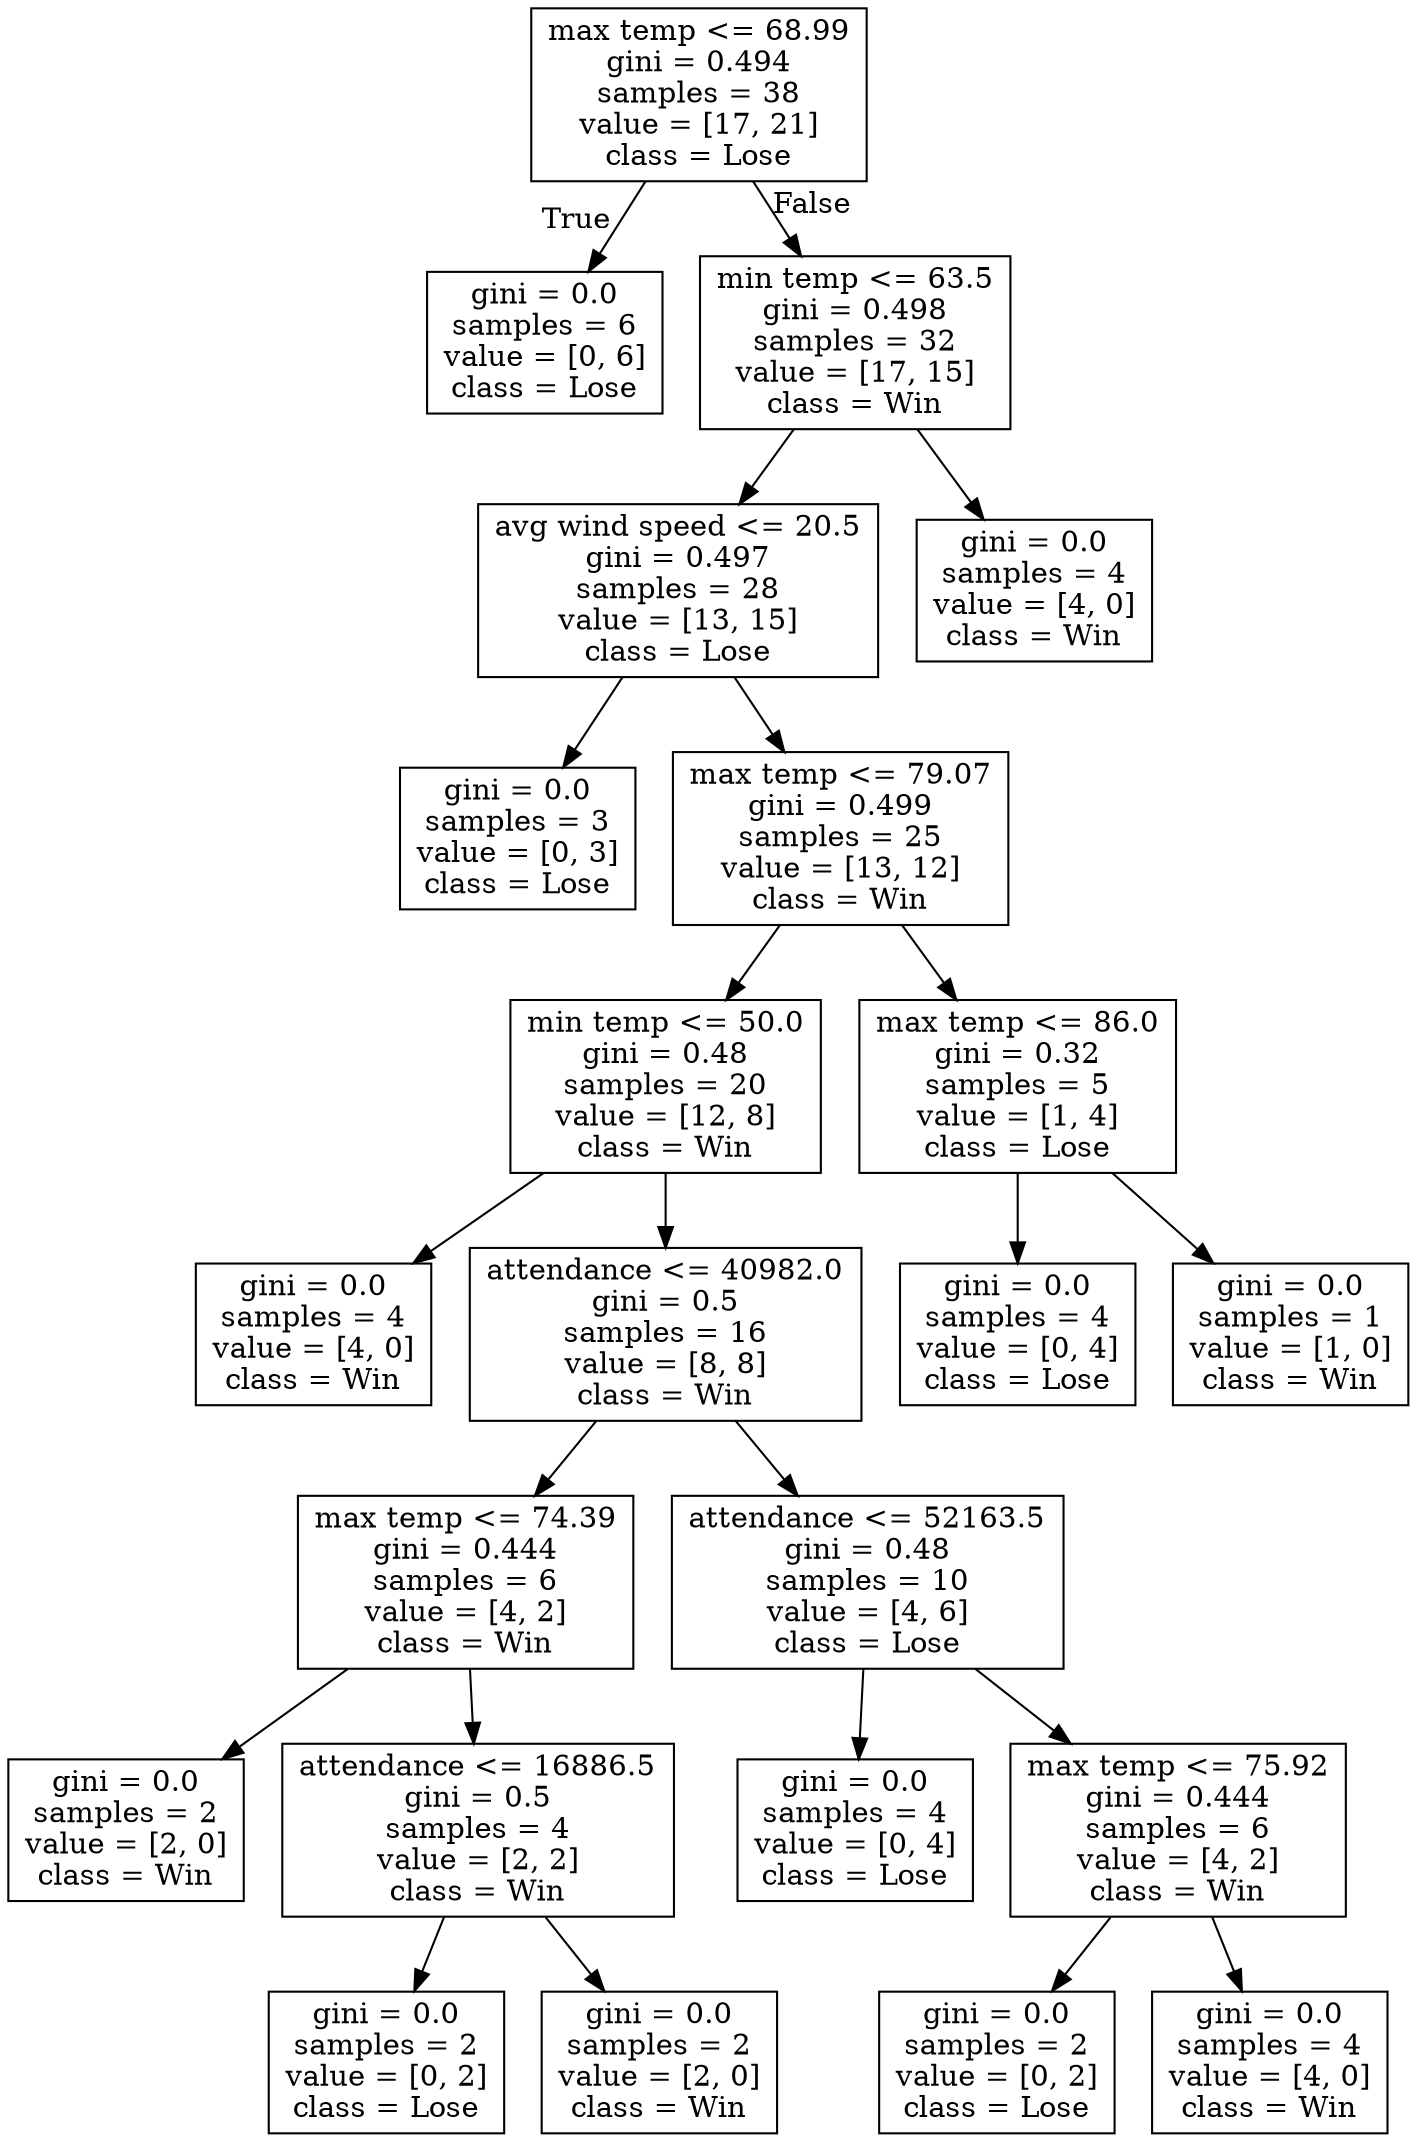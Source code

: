 digraph Tree {
node [shape=box] ;
0 [label="max temp <= 68.99\ngini = 0.494\nsamples = 38\nvalue = [17, 21]\nclass = Lose"] ;
1 [label="gini = 0.0\nsamples = 6\nvalue = [0, 6]\nclass = Lose"] ;
0 -> 1 [labeldistance=2.5, labelangle=45, headlabel="True"] ;
2 [label="min temp <= 63.5\ngini = 0.498\nsamples = 32\nvalue = [17, 15]\nclass = Win"] ;
0 -> 2 [labeldistance=2.5, labelangle=-45, headlabel="False"] ;
3 [label="avg wind speed <= 20.5\ngini = 0.497\nsamples = 28\nvalue = [13, 15]\nclass = Lose"] ;
2 -> 3 ;
4 [label="gini = 0.0\nsamples = 3\nvalue = [0, 3]\nclass = Lose"] ;
3 -> 4 ;
5 [label="max temp <= 79.07\ngini = 0.499\nsamples = 25\nvalue = [13, 12]\nclass = Win"] ;
3 -> 5 ;
6 [label="min temp <= 50.0\ngini = 0.48\nsamples = 20\nvalue = [12, 8]\nclass = Win"] ;
5 -> 6 ;
7 [label="gini = 0.0\nsamples = 4\nvalue = [4, 0]\nclass = Win"] ;
6 -> 7 ;
8 [label="attendance <= 40982.0\ngini = 0.5\nsamples = 16\nvalue = [8, 8]\nclass = Win"] ;
6 -> 8 ;
9 [label="max temp <= 74.39\ngini = 0.444\nsamples = 6\nvalue = [4, 2]\nclass = Win"] ;
8 -> 9 ;
10 [label="gini = 0.0\nsamples = 2\nvalue = [2, 0]\nclass = Win"] ;
9 -> 10 ;
11 [label="attendance <= 16886.5\ngini = 0.5\nsamples = 4\nvalue = [2, 2]\nclass = Win"] ;
9 -> 11 ;
12 [label="gini = 0.0\nsamples = 2\nvalue = [0, 2]\nclass = Lose"] ;
11 -> 12 ;
13 [label="gini = 0.0\nsamples = 2\nvalue = [2, 0]\nclass = Win"] ;
11 -> 13 ;
14 [label="attendance <= 52163.5\ngini = 0.48\nsamples = 10\nvalue = [4, 6]\nclass = Lose"] ;
8 -> 14 ;
15 [label="gini = 0.0\nsamples = 4\nvalue = [0, 4]\nclass = Lose"] ;
14 -> 15 ;
16 [label="max temp <= 75.92\ngini = 0.444\nsamples = 6\nvalue = [4, 2]\nclass = Win"] ;
14 -> 16 ;
17 [label="gini = 0.0\nsamples = 2\nvalue = [0, 2]\nclass = Lose"] ;
16 -> 17 ;
18 [label="gini = 0.0\nsamples = 4\nvalue = [4, 0]\nclass = Win"] ;
16 -> 18 ;
19 [label="max temp <= 86.0\ngini = 0.32\nsamples = 5\nvalue = [1, 4]\nclass = Lose"] ;
5 -> 19 ;
20 [label="gini = 0.0\nsamples = 4\nvalue = [0, 4]\nclass = Lose"] ;
19 -> 20 ;
21 [label="gini = 0.0\nsamples = 1\nvalue = [1, 0]\nclass = Win"] ;
19 -> 21 ;
22 [label="gini = 0.0\nsamples = 4\nvalue = [4, 0]\nclass = Win"] ;
2 -> 22 ;
}